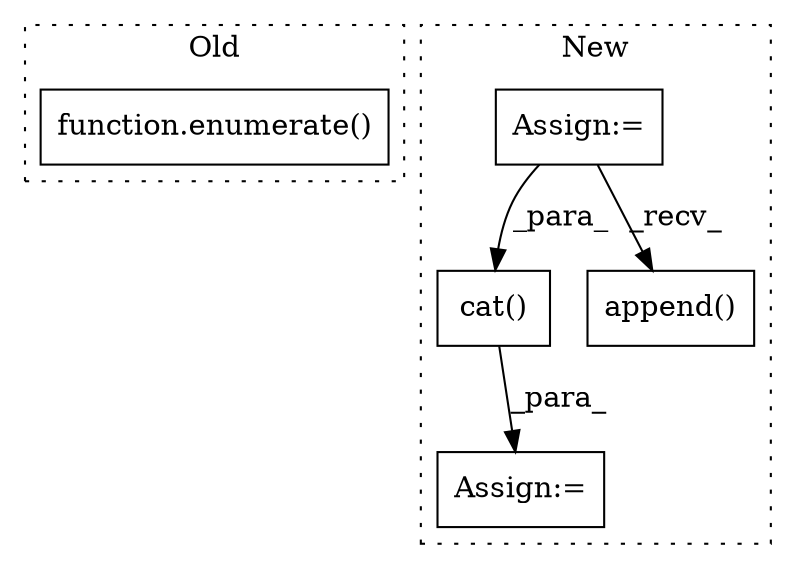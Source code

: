 digraph G {
subgraph cluster0 {
1 [label="function.enumerate()" a="75" s="6552,6565" l="10,1" shape="box"];
label = "Old";
style="dotted";
}
subgraph cluster1 {
2 [label="cat()" a="75" s="7968,7988" l="10,8" shape="box"];
3 [label="Assign:=" a="68" s="7965" l="3" shape="box"];
4 [label="Assign:=" a="68" s="7614" l="3" shape="box"];
5 [label="append()" a="75" s="7770,7923" l="19,2" shape="box"];
label = "New";
style="dotted";
}
2 -> 3 [label="_para_"];
4 -> 2 [label="_para_"];
4 -> 5 [label="_recv_"];
}